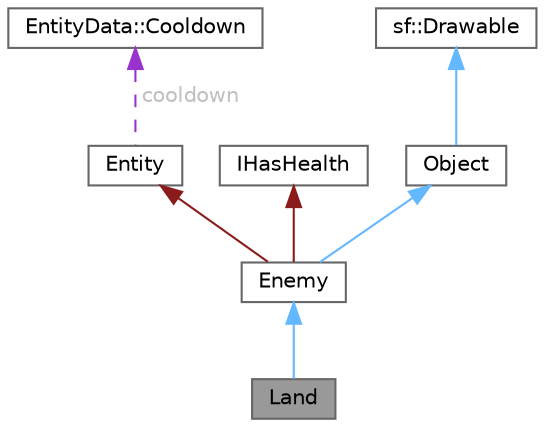 digraph "Land"
{
 // LATEX_PDF_SIZE
  bgcolor="transparent";
  edge [fontname=Helvetica,fontsize=10,labelfontname=Helvetica,labelfontsize=10];
  node [fontname=Helvetica,fontsize=10,shape=box,height=0.2,width=0.4];
  Node1 [id="Node000001",label="Land",height=0.2,width=0.4,color="gray40", fillcolor="grey60", style="filled", fontcolor="black",tooltip=" "];
  Node2 -> Node1 [id="edge7_Node000001_Node000002",dir="back",color="steelblue1",style="solid",tooltip=" "];
  Node2 [id="Node000002",label="Enemy",height=0.2,width=0.4,color="gray40", fillcolor="white", style="filled",URL="$class_enemy.html",tooltip=" "];
  Node3 -> Node2 [id="edge8_Node000002_Node000003",dir="back",color="firebrick4",style="solid",tooltip=" "];
  Node3 [id="Node000003",label="Entity",height=0.2,width=0.4,color="gray40", fillcolor="white", style="filled",URL="$class_entity.html",tooltip=" "];
  Node4 -> Node3 [id="edge9_Node000003_Node000004",dir="back",color="darkorchid3",style="dashed",tooltip=" ",label=" cooldown",fontcolor="grey" ];
  Node4 [id="Node000004",label="EntityData::Cooldown",height=0.2,width=0.4,color="gray40", fillcolor="white", style="filled",URL="$struct_entity_data_1_1_cooldown.html",tooltip=" "];
  Node5 -> Node2 [id="edge10_Node000002_Node000005",dir="back",color="firebrick4",style="solid",tooltip=" "];
  Node5 [id="Node000005",label="IHasHealth",height=0.2,width=0.4,color="gray40", fillcolor="white", style="filled",URL="$class_i_has_health.html",tooltip=" "];
  Node6 -> Node2 [id="edge11_Node000002_Node000006",dir="back",color="steelblue1",style="solid",tooltip=" "];
  Node6 [id="Node000006",label="Object",height=0.2,width=0.4,color="gray40", fillcolor="white", style="filled",URL="$class_object.html",tooltip="The base class for everything that moves. Making this allows us to use polymorphism to handle and run..."];
  Node7 -> Node6 [id="edge12_Node000006_Node000007",dir="back",color="steelblue1",style="solid",tooltip=" "];
  Node7 [id="Node000007",label="sf::Drawable",height=0.2,width=0.4,color="gray40", fillcolor="white", style="filled",tooltip=" "];
}
